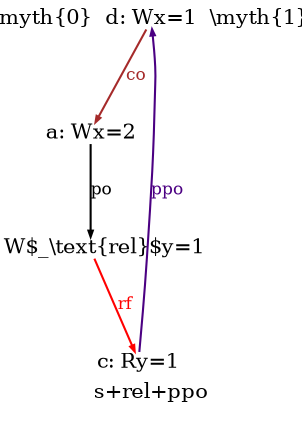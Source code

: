 /* Generated, do not edit, edit img/s+lwsync+addr.litmus instead */
digraph G {

splines=spline;

/* legend */
fontsize=10;
label="s+rel+ppo";


/* the unlocked events */
proc0_label_node [shape=none, fontsize=10, label="\\myth{0}", pos="1.000000,0.588000!", fixedsize=true, width=0.455000, height=0.091875]
eiid0 [label="a: Wx=2", shape="none", fontsize=10, pos="1.000000,0.367500!", fixedsize="true", height="0.138889", width="0.486111"];
eiid1 [label="b: W$_\\text{rel}$y=1", shape="none", fontsize=10, pos="1.000000,0.000000!", fixedsize="true", height="0.138889", width="0.486111"];
proc1_label_node [shape=none, fontsize=10, label="\\myth{1}", pos="1.700000,0.588000!", fixedsize=true, width=0.455000, height=0.091875]
eiid2 [label="c: Ry=1", shape="none", fontsize=10, pos="1.700000,0.367500!", fixedsize="true", height="0.138889", width="0.486111"];
eiid3 [label="d: Wx=1", shape="none", fontsize=10, pos="1.700000,0.000000!", fixedsize="true", height="0.138889", width="0.486111"];

/* the intra_causality_data edges */


/* the intra_causality_control edges */

/* the poi edges */
/* the rfmap edges */
eiid1 -> eiid2 [label="rf", color="red", fontcolor="red", fontsize=8, arrowsize="0.300000"];


/* The viewed-before edges */
eiid3 -> eiid2 [label="ppo", color="indigo", fontcolor="indigo", fontsize=8, arrowsize="0.300000", dir="back"];
eiid0 -> eiid1 [label="po", color="black", fontcolor="black", fontsize=8, arrowsize="0.300000"];
eiid3 -> eiid0 [label="co", color="brown", fontcolor="brown", fontsize=8, arrowsize="0.300000"];
}
